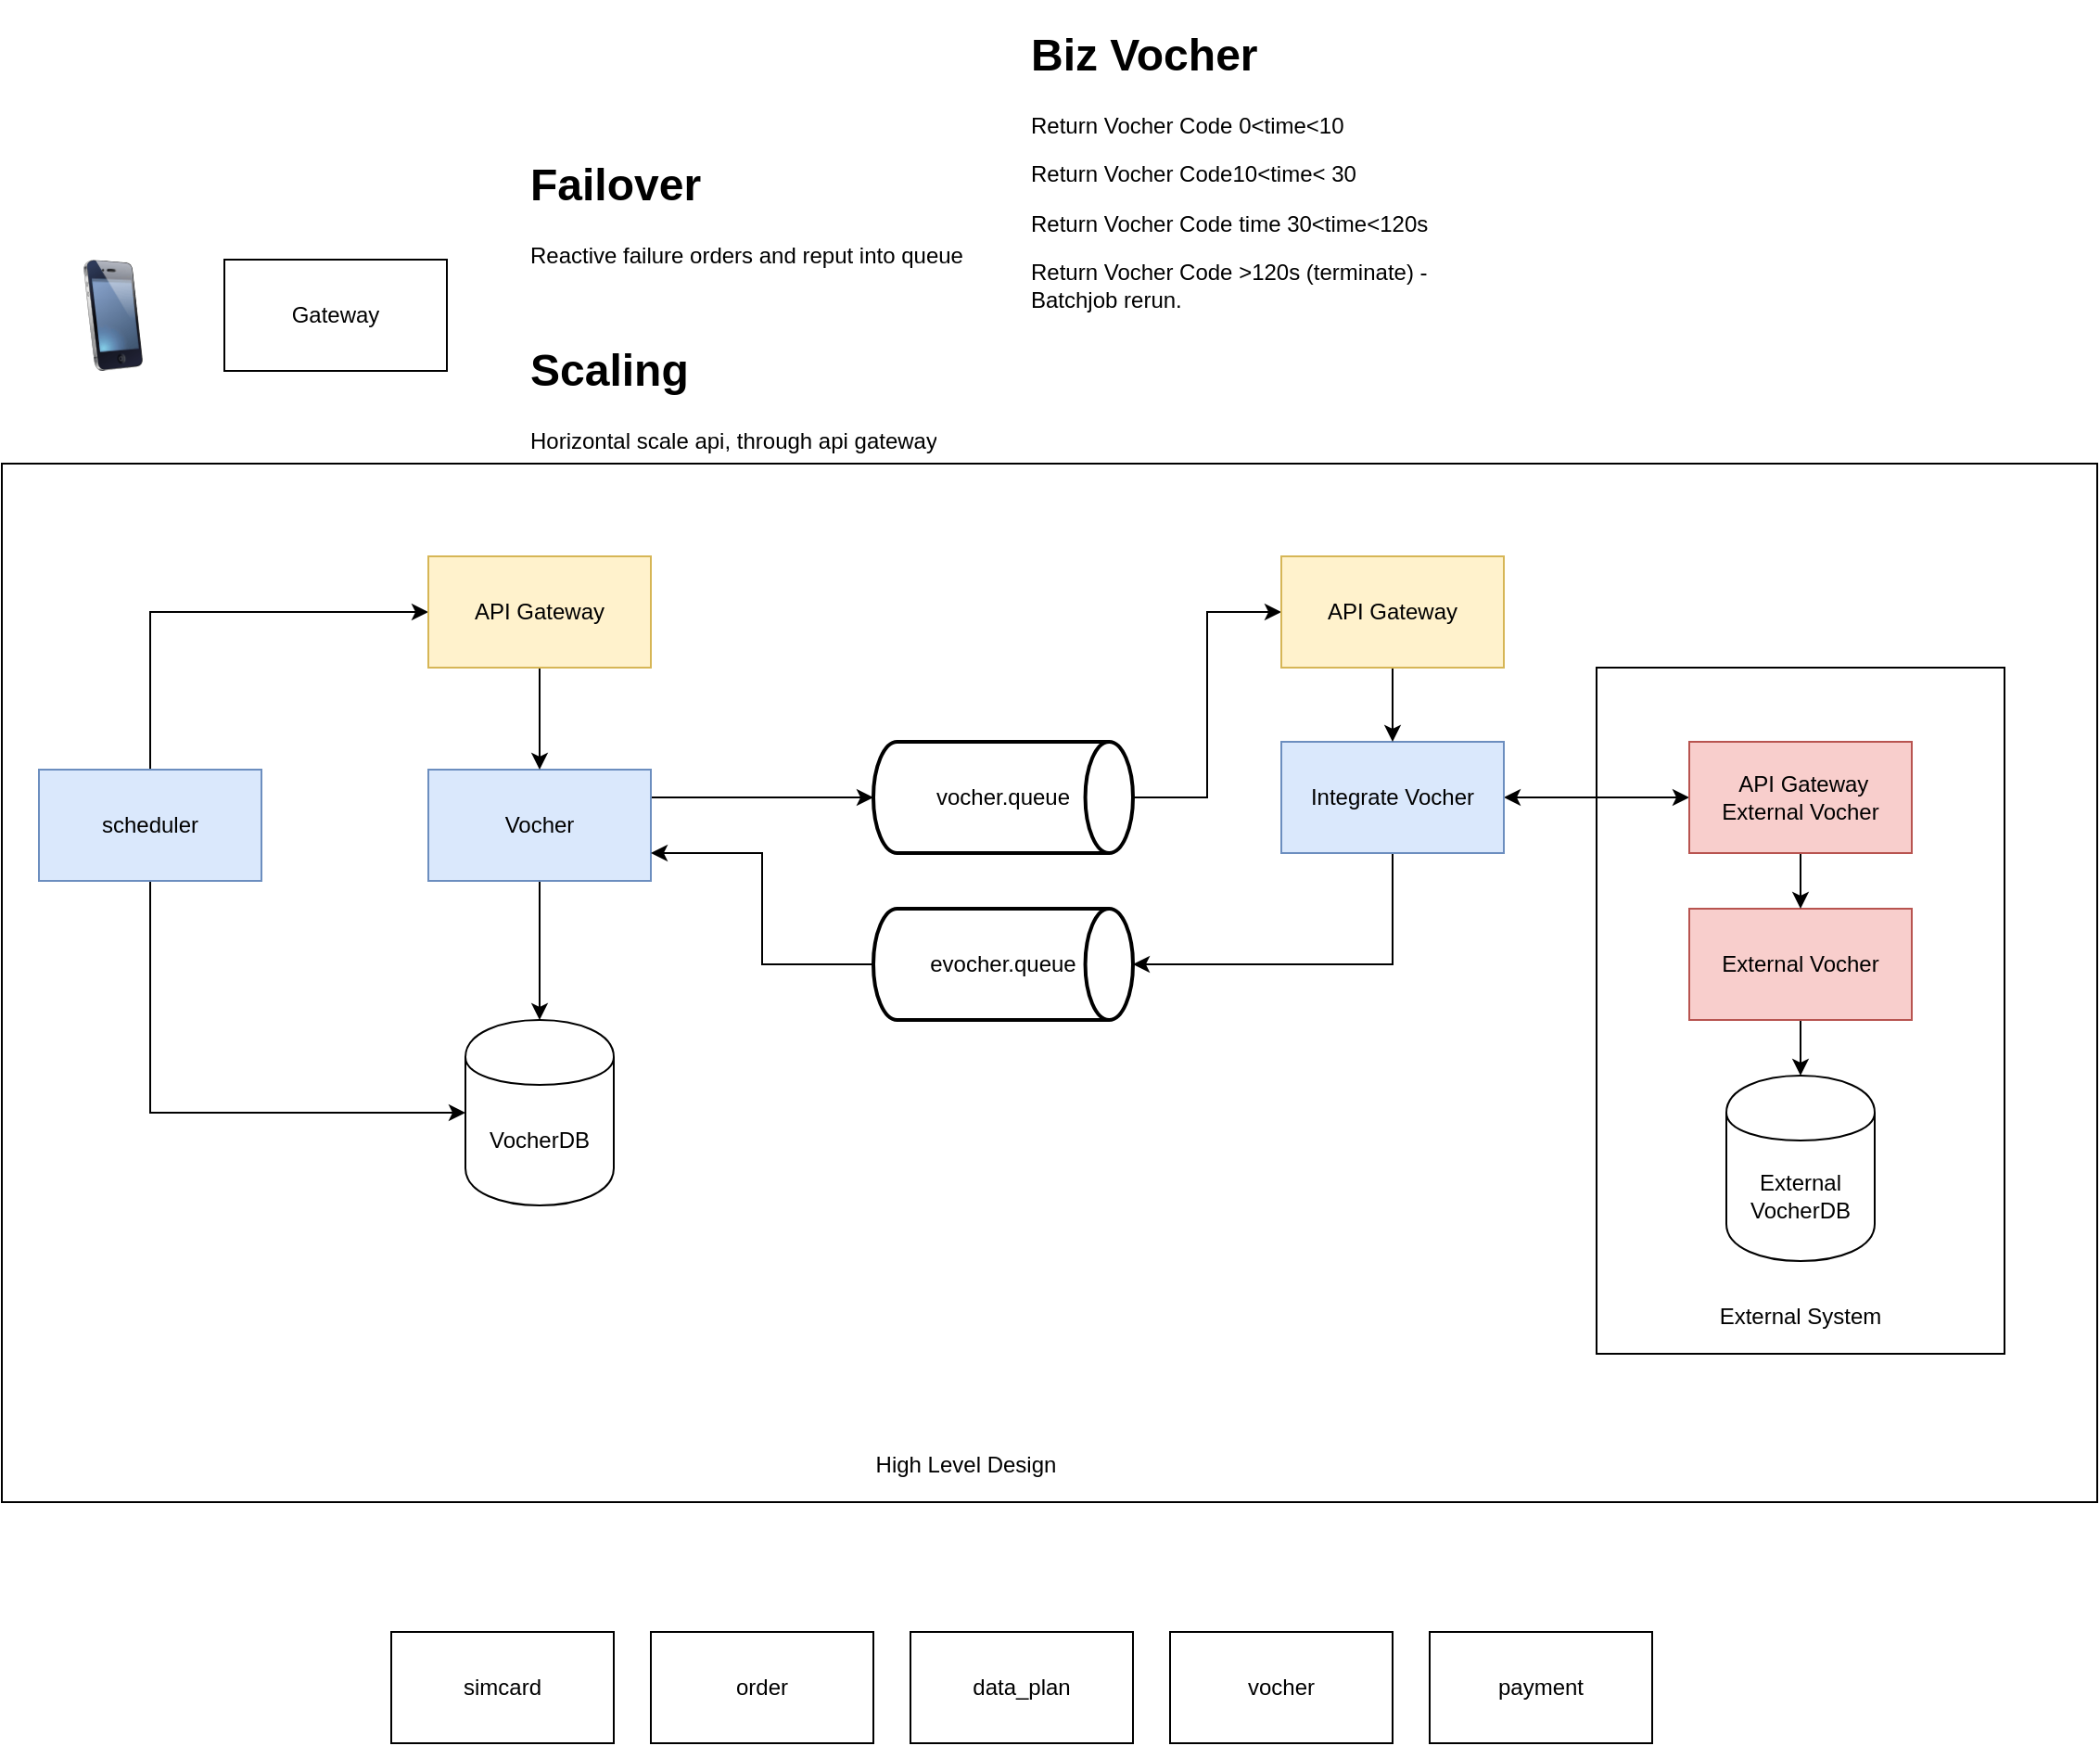 <mxfile version="13.2.4" type="device" pages="4"><diagram id="M8cZRs71KKc0MjFKOG1g" name="HLD"><mxGraphModel dx="1346" dy="1866" grid="1" gridSize="10" guides="1" tooltips="1" connect="1" arrows="1" fold="1" page="1" pageScale="1" pageWidth="850" pageHeight="1100" math="0" shadow="0"><root><mxCell id="0"/><mxCell id="1" parent="0"/><mxCell id="Zt-hS7vZ5P-8rdt2u1rS-21" value="" style="rounded=0;whiteSpace=wrap;html=1;" vertex="1" parent="1"><mxGeometry x="160" y="90" width="1130" height="560" as="geometry"/></mxCell><mxCell id="Zt-hS7vZ5P-8rdt2u1rS-14" value="" style="rounded=0;whiteSpace=wrap;html=1;" vertex="1" parent="1"><mxGeometry x="1020" y="200" width="220" height="370" as="geometry"/></mxCell><mxCell id="Zt-hS7vZ5P-8rdt2u1rS-15" style="edgeStyle=orthogonalEdgeStyle;rounded=0;orthogonalLoop=1;jettySize=auto;html=1;entryX=0.5;entryY=0;entryDx=0;entryDy=0;" edge="1" parent="1" source="yLIGuD3WAcyx2EpCXAs--2" target="Zt-hS7vZ5P-8rdt2u1rS-13"><mxGeometry relative="1" as="geometry"/></mxCell><mxCell id="yLIGuD3WAcyx2EpCXAs--2" value="External Vocher" style="rounded=0;whiteSpace=wrap;html=1;fillColor=#f8cecc;strokeColor=#b85450;" parent="1" vertex="1"><mxGeometry x="1070" y="330" width="120" height="60" as="geometry"/></mxCell><mxCell id="yLIGuD3WAcyx2EpCXAs--59" style="edgeStyle=orthogonalEdgeStyle;rounded=0;orthogonalLoop=1;jettySize=auto;html=1;entryX=0;entryY=0.5;entryDx=0;entryDy=0;exitX=1;exitY=0.25;exitDx=0;exitDy=0;entryPerimeter=0;" parent="1" source="yLIGuD3WAcyx2EpCXAs--5" target="Zt-hS7vZ5P-8rdt2u1rS-3" edge="1"><mxGeometry relative="1" as="geometry"><mxPoint x="600" y="255" as="targetPoint"/></mxGeometry></mxCell><mxCell id="Zt-hS7vZ5P-8rdt2u1rS-16" style="edgeStyle=orthogonalEdgeStyle;rounded=0;orthogonalLoop=1;jettySize=auto;html=1;entryX=0.5;entryY=0;entryDx=0;entryDy=0;startArrow=none;startFill=0;" edge="1" parent="1" source="yLIGuD3WAcyx2EpCXAs--5" target="Zt-hS7vZ5P-8rdt2u1rS-5"><mxGeometry relative="1" as="geometry"/></mxCell><mxCell id="yLIGuD3WAcyx2EpCXAs--5" value="Vocher" style="rounded=0;whiteSpace=wrap;html=1;fillColor=#dae8fc;strokeColor=#6c8ebf;" parent="1" vertex="1"><mxGeometry x="390" y="255" width="120" height="60" as="geometry"/></mxCell><mxCell id="yLIGuD3WAcyx2EpCXAs--8" value="Gateway" style="rounded=0;whiteSpace=wrap;html=1;" parent="1" vertex="1"><mxGeometry x="280" y="-20" width="120" height="60" as="geometry"/></mxCell><mxCell id="yLIGuD3WAcyx2EpCXAs--11" value="" style="image;html=1;labelBackgroundColor=#ffffff;image=img/lib/clip_art/telecommunication/iPhone_128x128.png" parent="1" vertex="1"><mxGeometry x="190" y="-20" width="60" height="60" as="geometry"/></mxCell><mxCell id="yLIGuD3WAcyx2EpCXAs--30" style="edgeStyle=orthogonalEdgeStyle;rounded=0;orthogonalLoop=1;jettySize=auto;html=1;entryX=0;entryY=0.5;entryDx=0;entryDy=0;exitX=1;exitY=0.5;exitDx=0;exitDy=0;exitPerimeter=0;" parent="1" source="Zt-hS7vZ5P-8rdt2u1rS-3" target="Zt-hS7vZ5P-8rdt2u1rS-10" edge="1"><mxGeometry relative="1" as="geometry"><mxPoint x="780" y="270" as="sourcePoint"/></mxGeometry></mxCell><mxCell id="yLIGuD3WAcyx2EpCXAs--29" style="edgeStyle=orthogonalEdgeStyle;rounded=0;orthogonalLoop=1;jettySize=auto;html=1;entryX=0;entryY=0.5;entryDx=0;entryDy=0;startArrow=classic;startFill=1;" parent="1" source="yLIGuD3WAcyx2EpCXAs--28" target="Zt-hS7vZ5P-8rdt2u1rS-17" edge="1"><mxGeometry relative="1" as="geometry"/></mxCell><mxCell id="SP0P98AQC7qhVSKHxn2J-19" style="edgeStyle=orthogonalEdgeStyle;rounded=0;orthogonalLoop=1;jettySize=auto;html=1;entryX=1;entryY=0.5;entryDx=0;entryDy=0;exitX=0.5;exitY=1;exitDx=0;exitDy=0;entryPerimeter=0;" parent="1" source="yLIGuD3WAcyx2EpCXAs--28" target="Zt-hS7vZ5P-8rdt2u1rS-4" edge="1"><mxGeometry relative="1" as="geometry"><Array as="points"><mxPoint x="910" y="360"/></Array><mxPoint x="780" y="360" as="targetPoint"/></mxGeometry></mxCell><mxCell id="yLIGuD3WAcyx2EpCXAs--28" value="Integrate Vocher" style="rounded=0;whiteSpace=wrap;html=1;fillColor=#dae8fc;strokeColor=#6c8ebf;" parent="1" vertex="1"><mxGeometry x="850" y="240" width="120" height="60" as="geometry"/></mxCell><mxCell id="SP0P98AQC7qhVSKHxn2J-18" style="edgeStyle=orthogonalEdgeStyle;rounded=0;orthogonalLoop=1;jettySize=auto;html=1;entryX=1;entryY=0.75;entryDx=0;entryDy=0;exitX=0;exitY=0.5;exitDx=0;exitDy=0;exitPerimeter=0;" parent="1" source="Zt-hS7vZ5P-8rdt2u1rS-4" target="yLIGuD3WAcyx2EpCXAs--5" edge="1"><mxGeometry relative="1" as="geometry"><mxPoint x="600" y="360" as="sourcePoint"/></mxGeometry></mxCell><mxCell id="yLIGuD3WAcyx2EpCXAs--53" value="&lt;h1&gt;Biz Vocher&lt;/h1&gt;&lt;p&gt;Return Vocher Code 0&amp;lt;time&amp;lt;10&lt;/p&gt;&lt;p&gt;Return Vocher Code10&amp;lt;time&amp;lt; 30&lt;/p&gt;&lt;p&gt;Return Vocher Code time 30&amp;lt;time&amp;lt;120s&lt;/p&gt;&lt;p&gt;Return Vocher Code &amp;gt;120s (terminate) - Batchjob rerun.&lt;/p&gt;" style="text;html=1;strokeColor=none;fillColor=none;spacing=5;spacingTop=-20;whiteSpace=wrap;overflow=hidden;rounded=0;" parent="1" vertex="1"><mxGeometry x="710" y="-150" width="260" height="180" as="geometry"/></mxCell><mxCell id="SP0P98AQC7qhVSKHxn2J-20" value="&lt;h1&gt;Failover&lt;/h1&gt;&lt;div&gt;Reactive failure orders and reput into queue&lt;/div&gt;" style="text;html=1;strokeColor=none;fillColor=none;spacing=5;spacingTop=-20;whiteSpace=wrap;overflow=hidden;rounded=0;" parent="1" vertex="1"><mxGeometry x="440" y="-80" width="260" height="80" as="geometry"/></mxCell><mxCell id="SP0P98AQC7qhVSKHxn2J-29" value="&lt;h1&gt;Scaling&lt;/h1&gt;&lt;div&gt;Horizontal scale api, through api gateway&lt;/div&gt;" style="text;html=1;strokeColor=none;fillColor=none;spacing=5;spacingTop=-20;whiteSpace=wrap;overflow=hidden;rounded=0;" parent="1" vertex="1"><mxGeometry x="440" y="20" width="260" height="80" as="geometry"/></mxCell><mxCell id="SP0P98AQC7qhVSKHxn2J-22" value="simcard" style="rounded=0;whiteSpace=wrap;html=1;" parent="1" vertex="1"><mxGeometry x="370" y="720" width="120" height="60" as="geometry"/></mxCell><mxCell id="SP0P98AQC7qhVSKHxn2J-23" value="vocher" style="rounded=0;whiteSpace=wrap;html=1;" parent="1" vertex="1"><mxGeometry x="790" y="720" width="120" height="60" as="geometry"/></mxCell><mxCell id="SP0P98AQC7qhVSKHxn2J-24" value="order" style="rounded=0;whiteSpace=wrap;html=1;" parent="1" vertex="1"><mxGeometry x="510" y="720" width="120" height="60" as="geometry"/></mxCell><mxCell id="SP0P98AQC7qhVSKHxn2J-27" value="data_plan" style="rounded=0;whiteSpace=wrap;html=1;" parent="1" vertex="1"><mxGeometry x="650" y="720" width="120" height="60" as="geometry"/></mxCell><mxCell id="SP0P98AQC7qhVSKHxn2J-28" value="payment" style="rounded=0;whiteSpace=wrap;html=1;" parent="1" vertex="1"><mxGeometry x="930" y="720" width="120" height="60" as="geometry"/></mxCell><mxCell id="Zt-hS7vZ5P-8rdt2u1rS-6" style="edgeStyle=orthogonalEdgeStyle;rounded=0;orthogonalLoop=1;jettySize=auto;html=1;entryX=0;entryY=0.5;entryDx=0;entryDy=0;" edge="1" parent="1" source="Zt-hS7vZ5P-8rdt2u1rS-1" target="Zt-hS7vZ5P-8rdt2u1rS-5"><mxGeometry relative="1" as="geometry"><Array as="points"><mxPoint x="240" y="440"/></Array></mxGeometry></mxCell><mxCell id="Zt-hS7vZ5P-8rdt2u1rS-8" style="edgeStyle=orthogonalEdgeStyle;rounded=0;orthogonalLoop=1;jettySize=auto;html=1;entryX=0;entryY=0.5;entryDx=0;entryDy=0;" edge="1" parent="1" source="Zt-hS7vZ5P-8rdt2u1rS-1" target="Zt-hS7vZ5P-8rdt2u1rS-9"><mxGeometry relative="1" as="geometry"><mxPoint x="390" y="270" as="targetPoint"/><Array as="points"><mxPoint x="240" y="170"/></Array></mxGeometry></mxCell><mxCell id="Zt-hS7vZ5P-8rdt2u1rS-1" value="scheduler" style="rounded=0;whiteSpace=wrap;html=1;fillColor=#dae8fc;strokeColor=#6c8ebf;" vertex="1" parent="1"><mxGeometry x="180" y="255" width="120" height="60" as="geometry"/></mxCell><mxCell id="Zt-hS7vZ5P-8rdt2u1rS-3" value="vocher.queue" style="strokeWidth=2;html=1;shape=mxgraph.flowchart.direct_data;whiteSpace=wrap;" vertex="1" parent="1"><mxGeometry x="630" y="240" width="140" height="60" as="geometry"/></mxCell><mxCell id="Zt-hS7vZ5P-8rdt2u1rS-4" value="evocher.queue" style="strokeWidth=2;html=1;shape=mxgraph.flowchart.direct_data;whiteSpace=wrap;rotation=0;" vertex="1" parent="1"><mxGeometry x="630" y="330" width="140" height="60" as="geometry"/></mxCell><mxCell id="Zt-hS7vZ5P-8rdt2u1rS-5" value="VocherDB" style="shape=cylinder;whiteSpace=wrap;html=1;boundedLbl=1;backgroundOutline=1;" vertex="1" parent="1"><mxGeometry x="410" y="390" width="80" height="100" as="geometry"/></mxCell><mxCell id="Zt-hS7vZ5P-8rdt2u1rS-11" style="edgeStyle=orthogonalEdgeStyle;rounded=0;orthogonalLoop=1;jettySize=auto;html=1;entryX=0.5;entryY=0;entryDx=0;entryDy=0;" edge="1" parent="1" source="Zt-hS7vZ5P-8rdt2u1rS-9" target="yLIGuD3WAcyx2EpCXAs--5"><mxGeometry relative="1" as="geometry"/></mxCell><mxCell id="Zt-hS7vZ5P-8rdt2u1rS-9" value="API Gateway" style="rounded=0;whiteSpace=wrap;html=1;fillColor=#fff2cc;strokeColor=#d6b656;" vertex="1" parent="1"><mxGeometry x="390" y="140" width="120" height="60" as="geometry"/></mxCell><mxCell id="Zt-hS7vZ5P-8rdt2u1rS-12" style="edgeStyle=orthogonalEdgeStyle;rounded=0;orthogonalLoop=1;jettySize=auto;html=1;entryX=0.5;entryY=0;entryDx=0;entryDy=0;" edge="1" parent="1" source="Zt-hS7vZ5P-8rdt2u1rS-10" target="yLIGuD3WAcyx2EpCXAs--28"><mxGeometry relative="1" as="geometry"/></mxCell><mxCell id="Zt-hS7vZ5P-8rdt2u1rS-10" value="API Gateway" style="rounded=0;whiteSpace=wrap;html=1;fillColor=#fff2cc;strokeColor=#d6b656;" vertex="1" parent="1"><mxGeometry x="850" y="140" width="120" height="60" as="geometry"/></mxCell><mxCell id="Zt-hS7vZ5P-8rdt2u1rS-13" value="External VocherDB" style="shape=cylinder;whiteSpace=wrap;html=1;boundedLbl=1;backgroundOutline=1;" vertex="1" parent="1"><mxGeometry x="1090" y="420" width="80" height="100" as="geometry"/></mxCell><mxCell id="Zt-hS7vZ5P-8rdt2u1rS-18" style="edgeStyle=orthogonalEdgeStyle;rounded=0;orthogonalLoop=1;jettySize=auto;html=1;entryX=0.5;entryY=0;entryDx=0;entryDy=0;startArrow=none;startFill=0;" edge="1" parent="1" source="Zt-hS7vZ5P-8rdt2u1rS-17" target="yLIGuD3WAcyx2EpCXAs--2"><mxGeometry relative="1" as="geometry"/></mxCell><mxCell id="Zt-hS7vZ5P-8rdt2u1rS-17" value="&amp;nbsp;API Gateway &lt;br&gt;External Vocher" style="rounded=0;whiteSpace=wrap;html=1;fillColor=#f8cecc;strokeColor=#b85450;" vertex="1" parent="1"><mxGeometry x="1070" y="240" width="120" height="60" as="geometry"/></mxCell><mxCell id="Zt-hS7vZ5P-8rdt2u1rS-20" value="External System" style="text;html=1;strokeColor=none;fillColor=none;align=center;verticalAlign=middle;whiteSpace=wrap;rounded=0;" vertex="1" parent="1"><mxGeometry x="1060" y="540" width="140" height="20" as="geometry"/></mxCell><mxCell id="Zt-hS7vZ5P-8rdt2u1rS-22" value="High Level Design" style="text;html=1;strokeColor=none;fillColor=none;align=center;verticalAlign=middle;whiteSpace=wrap;rounded=0;" vertex="1" parent="1"><mxGeometry x="620" y="620" width="120" height="20" as="geometry"/></mxCell></root></mxGraphModel></diagram><diagram id="ZZDmtYdxpPn9UzOX9fge" name="AD"><mxGraphModel dx="822" dy="557" grid="1" gridSize="10" guides="1" tooltips="1" connect="1" arrows="1" fold="1" page="1" pageScale="1" pageWidth="850" pageHeight="1100" math="0" shadow="0"><root><mxCell id="ttcRYQ20AYEpB_Qxc7sb-0"/><mxCell id="ttcRYQ20AYEpB_Qxc7sb-1" parent="ttcRYQ20AYEpB_Qxc7sb-0"/><mxCell id="ttcRYQ20AYEpB_Qxc7sb-2" value="" style="ellipse;html=1;shape=startState;fillColor=#000000;strokeColor=#ff0000;" vertex="1" parent="ttcRYQ20AYEpB_Qxc7sb-1"><mxGeometry x="80" y="320" width="30" height="30" as="geometry"/></mxCell><mxCell id="ttcRYQ20AYEpB_Qxc7sb-3" value="" style="edgeStyle=orthogonalEdgeStyle;html=1;verticalAlign=bottom;endArrow=open;endSize=8;strokeColor=#000000;entryX=0.5;entryY=0;entryDx=0;entryDy=0;" edge="1" source="ttcRYQ20AYEpB_Qxc7sb-2" parent="ttcRYQ20AYEpB_Qxc7sb-1" target="ttcRYQ20AYEpB_Qxc7sb-4"><mxGeometry relative="1" as="geometry"><mxPoint x="240" y="380" as="targetPoint"/></mxGeometry></mxCell><mxCell id="SbrRHTMgnmyVPmTm6hp6-0" style="edgeStyle=orthogonalEdgeStyle;rounded=0;orthogonalLoop=1;jettySize=auto;html=1;entryX=0.5;entryY=0;entryDx=0;entryDy=0;" edge="1" parent="ttcRYQ20AYEpB_Qxc7sb-1" source="ttcRYQ20AYEpB_Qxc7sb-4" target="ttcRYQ20AYEpB_Qxc7sb-5"><mxGeometry relative="1" as="geometry"/></mxCell><mxCell id="9kQlbiyJZQM7aqngoSZT-27" value="Publish SimID" style="edgeLabel;html=1;align=center;verticalAlign=middle;resizable=0;points=[];" vertex="1" connectable="0" parent="SbrRHTMgnmyVPmTm6hp6-0"><mxGeometry x="0.253" relative="1" as="geometry"><mxPoint x="-31" y="-15" as="offset"/></mxGeometry></mxCell><mxCell id="ttcRYQ20AYEpB_Qxc7sb-4" value="Vocher Component" style="shape=rect;html=1;rounded=1;whiteSpace=wrap;align=center;fillColor=#d5e8d4;strokeColor=#82b366;" vertex="1" parent="ttcRYQ20AYEpB_Qxc7sb-1"><mxGeometry x="190" y="390" width="100" height="50" as="geometry"/></mxCell><mxCell id="SbrRHTMgnmyVPmTm6hp6-2" style="edgeStyle=orthogonalEdgeStyle;rounded=0;orthogonalLoop=1;jettySize=auto;html=1;entryX=0.5;entryY=0;entryDx=0;entryDy=0;" edge="1" parent="ttcRYQ20AYEpB_Qxc7sb-1" source="ttcRYQ20AYEpB_Qxc7sb-5" target="SbrRHTMgnmyVPmTm6hp6-1"><mxGeometry relative="1" as="geometry"><Array as="points"><mxPoint x="240" y="500"/></Array></mxGeometry></mxCell><mxCell id="ttcRYQ20AYEpB_Qxc7sb-5" value="vocher_queue" style="shape=rect;html=1;rounded=1;whiteSpace=wrap;align=center;fillColor=#fff2cc;strokeColor=#d6b656;" vertex="1" parent="ttcRYQ20AYEpB_Qxc7sb-1"><mxGeometry x="440" y="480" width="100" height="50" as="geometry"/></mxCell><mxCell id="9kQlbiyJZQM7aqngoSZT-6" style="edgeStyle=orthogonalEdgeStyle;rounded=0;orthogonalLoop=1;jettySize=auto;html=1;startArrow=classic;startFill=1;" edge="1" parent="ttcRYQ20AYEpB_Qxc7sb-1" source="SbrRHTMgnmyVPmTm6hp6-1" target="SbrRHTMgnmyVPmTm6hp6-4"><mxGeometry relative="1" as="geometry"/></mxCell><mxCell id="9kQlbiyJZQM7aqngoSZT-15" value="Call external 3rd party Vocher API System" style="edgeLabel;html=1;align=center;verticalAlign=middle;resizable=0;points=[];" vertex="1" connectable="0" parent="9kQlbiyJZQM7aqngoSZT-6"><mxGeometry x="0.076" y="2" relative="1" as="geometry"><mxPoint x="-21" y="-13" as="offset"/></mxGeometry></mxCell><mxCell id="9kQlbiyJZQM7aqngoSZT-7" style="edgeStyle=orthogonalEdgeStyle;rounded=0;orthogonalLoop=1;jettySize=auto;html=1;startArrow=none;startFill=0;" edge="1" parent="ttcRYQ20AYEpB_Qxc7sb-1" source="SbrRHTMgnmyVPmTm6hp6-1" target="9kQlbiyJZQM7aqngoSZT-1"><mxGeometry relative="1" as="geometry"/></mxCell><mxCell id="SbrRHTMgnmyVPmTm6hp6-1" value="Integration Component" style="shape=rect;html=1;rounded=1;whiteSpace=wrap;align=center;fillColor=#d5e8d4;strokeColor=#82b366;" vertex="1" parent="ttcRYQ20AYEpB_Qxc7sb-1"><mxGeometry x="190" y="570" width="100" height="50" as="geometry"/></mxCell><mxCell id="SbrRHTMgnmyVPmTm6hp6-4" value="Vocher API" style="shape=rect;html=1;rounded=1;whiteSpace=wrap;align=center;fillColor=#e1d5e7;strokeColor=#9673a6;" vertex="1" parent="ttcRYQ20AYEpB_Qxc7sb-1"><mxGeometry x="690" y="630" width="100" height="50" as="geometry"/></mxCell><mxCell id="9kQlbiyJZQM7aqngoSZT-9" style="edgeStyle=orthogonalEdgeStyle;rounded=0;orthogonalLoop=1;jettySize=auto;html=1;entryX=0.5;entryY=0;entryDx=0;entryDy=0;startArrow=none;startFill=0;" edge="1" parent="ttcRYQ20AYEpB_Qxc7sb-1" source="9kQlbiyJZQM7aqngoSZT-1" target="9kQlbiyJZQM7aqngoSZT-8"><mxGeometry relative="1" as="geometry"/></mxCell><mxCell id="9kQlbiyJZQM7aqngoSZT-10" value="Send Vocher Code &amp;amp; &lt;br&gt;success status message" style="edgeLabel;html=1;align=center;verticalAlign=middle;resizable=0;points=[];" vertex="1" connectable="0" parent="9kQlbiyJZQM7aqngoSZT-9"><mxGeometry x="0.067" y="1" relative="1" as="geometry"><mxPoint x="-42" y="-19" as="offset"/></mxGeometry></mxCell><mxCell id="9kQlbiyJZQM7aqngoSZT-11" style="edgeStyle=orthogonalEdgeStyle;rounded=0;orthogonalLoop=1;jettySize=auto;html=1;entryX=0;entryY=0.5;entryDx=0;entryDy=0;startArrow=none;startFill=0;" edge="1" parent="ttcRYQ20AYEpB_Qxc7sb-1" source="9kQlbiyJZQM7aqngoSZT-1" target="9kQlbiyJZQM7aqngoSZT-8"><mxGeometry relative="1" as="geometry"><Array as="points"><mxPoint x="240" y="785"/></Array></mxGeometry></mxCell><mxCell id="9kQlbiyJZQM7aqngoSZT-12" value="Send fail status&lt;br&gt;&amp;nbsp;message" style="edgeLabel;html=1;align=center;verticalAlign=middle;resizable=0;points=[];" vertex="1" connectable="0" parent="9kQlbiyJZQM7aqngoSZT-11"><mxGeometry x="0.222" y="4" relative="1" as="geometry"><mxPoint x="2" y="-21" as="offset"/></mxGeometry></mxCell><mxCell id="9kQlbiyJZQM7aqngoSZT-1" value="" style="shape=rhombus;html=1;verticalLabelPosition=bottom;verticalAlignment=top;" vertex="1" parent="ttcRYQ20AYEpB_Qxc7sb-1"><mxGeometry x="220" y="680" width="40" height="40" as="geometry"/></mxCell><mxCell id="9kQlbiyJZQM7aqngoSZT-14" style="edgeStyle=orthogonalEdgeStyle;rounded=0;orthogonalLoop=1;jettySize=auto;html=1;startArrow=none;startFill=0;" edge="1" parent="ttcRYQ20AYEpB_Qxc7sb-1" source="9kQlbiyJZQM7aqngoSZT-8" target="9kQlbiyJZQM7aqngoSZT-13"><mxGeometry relative="1" as="geometry"><Array as="points"><mxPoint x="490" y="895"/></Array></mxGeometry></mxCell><mxCell id="9kQlbiyJZQM7aqngoSZT-8" value="status_queue" style="shape=rect;html=1;rounded=1;whiteSpace=wrap;align=center;fillColor=#fff2cc;strokeColor=#d6b656;" vertex="1" parent="ttcRYQ20AYEpB_Qxc7sb-1"><mxGeometry x="440" y="760" width="100" height="50" as="geometry"/></mxCell><mxCell id="9kQlbiyJZQM7aqngoSZT-18" style="edgeStyle=orthogonalEdgeStyle;rounded=0;orthogonalLoop=1;jettySize=auto;html=1;entryX=0.5;entryY=0;entryDx=0;entryDy=0;startArrow=none;startFill=0;" edge="1" parent="ttcRYQ20AYEpB_Qxc7sb-1" source="9kQlbiyJZQM7aqngoSZT-13" target="9kQlbiyJZQM7aqngoSZT-16"><mxGeometry relative="1" as="geometry"><Array as="points"><mxPoint x="240" y="940"/><mxPoint x="95" y="940"/></Array></mxGeometry></mxCell><mxCell id="9kQlbiyJZQM7aqngoSZT-13" value="Vocher Component" style="shape=rect;html=1;rounded=1;whiteSpace=wrap;align=center;fillColor=#d5e8d4;strokeColor=#82b366;" vertex="1" parent="ttcRYQ20AYEpB_Qxc7sb-1"><mxGeometry x="190" y="870" width="100" height="50" as="geometry"/></mxCell><mxCell id="9kQlbiyJZQM7aqngoSZT-16" value="" style="ellipse;html=1;shape=endState;fillColor=#000000;strokeColor=#ff0000;" vertex="1" parent="ttcRYQ20AYEpB_Qxc7sb-1"><mxGeometry x="80" y="970" width="30" height="30" as="geometry"/></mxCell><mxCell id="9kQlbiyJZQM7aqngoSZT-19" value="" style="endArrow=none;dashed=1;html=1;strokeColor=#000000;" edge="1" parent="ttcRYQ20AYEpB_Qxc7sb-1"><mxGeometry width="50" height="50" relative="1" as="geometry"><mxPoint x="160" y="980" as="sourcePoint"/><mxPoint x="160" y="280" as="targetPoint"/></mxGeometry></mxCell><mxCell id="9kQlbiyJZQM7aqngoSZT-20" value="" style="endArrow=none;dashed=1;html=1;strokeColor=#000000;" edge="1" parent="ttcRYQ20AYEpB_Qxc7sb-1"><mxGeometry width="50" height="50" relative="1" as="geometry"><mxPoint x="380" y="980" as="sourcePoint"/><mxPoint x="380" y="280" as="targetPoint"/></mxGeometry></mxCell><mxCell id="9kQlbiyJZQM7aqngoSZT-21" value="" style="endArrow=none;dashed=1;html=1;strokeColor=#000000;" edge="1" parent="ttcRYQ20AYEpB_Qxc7sb-1"><mxGeometry width="50" height="50" relative="1" as="geometry"><mxPoint x="640" y="980" as="sourcePoint"/><mxPoint x="640" y="280" as="targetPoint"/></mxGeometry></mxCell><mxCell id="9kQlbiyJZQM7aqngoSZT-22" value="Begin" style="text;html=1;strokeColor=none;fillColor=none;align=center;verticalAlign=middle;whiteSpace=wrap;rounded=0;" vertex="1" parent="ttcRYQ20AYEpB_Qxc7sb-1"><mxGeometry x="75" y="360" width="40" height="20" as="geometry"/></mxCell><mxCell id="9kQlbiyJZQM7aqngoSZT-23" value="End" style="text;html=1;strokeColor=none;fillColor=none;align=center;verticalAlign=middle;whiteSpace=wrap;rounded=0;" vertex="1" parent="ttcRYQ20AYEpB_Qxc7sb-1"><mxGeometry x="75" y="1010" width="40" height="20" as="geometry"/></mxCell><mxCell id="9kQlbiyJZQM7aqngoSZT-24" value="Queue System" style="text;html=1;strokeColor=none;fillColor=none;align=center;verticalAlign=middle;whiteSpace=wrap;rounded=0;" vertex="1" parent="ttcRYQ20AYEpB_Qxc7sb-1"><mxGeometry x="450" y="260" width="110" height="20" as="geometry"/></mxCell><mxCell id="9kQlbiyJZQM7aqngoSZT-25" value="External System" style="text;html=1;strokeColor=none;fillColor=none;align=center;verticalAlign=middle;whiteSpace=wrap;rounded=0;" vertex="1" parent="ttcRYQ20AYEpB_Qxc7sb-1"><mxGeometry x="700" y="260" width="110" height="20" as="geometry"/></mxCell><mxCell id="9kQlbiyJZQM7aqngoSZT-26" value="Application System" style="text;html=1;strokeColor=none;fillColor=none;align=center;verticalAlign=middle;whiteSpace=wrap;rounded=0;" vertex="1" parent="ttcRYQ20AYEpB_Qxc7sb-1"><mxGeometry x="200" y="260" width="110" height="20" as="geometry"/></mxCell><mxCell id="9kQlbiyJZQM7aqngoSZT-28" value="Sub SimID" style="edgeLabel;html=1;align=center;verticalAlign=middle;resizable=0;points=[];" vertex="1" connectable="0" parent="ttcRYQ20AYEpB_Qxc7sb-1"><mxGeometry x="340" y="490" as="geometry"/></mxCell></root></mxGraphModel></diagram><diagram id="qGRqTDF42njBb438hCyQ" name="seq"><mxGraphModel dx="822" dy="557" grid="1" gridSize="10" guides="1" tooltips="1" connect="1" arrows="1" fold="1" page="1" pageScale="1" pageWidth="850" pageHeight="1100" math="0" shadow="0"><root><mxCell id="7lW4R_TVJoyrTfKegEUZ-0"/><mxCell id="7lW4R_TVJoyrTfKegEUZ-1" parent="7lW4R_TVJoyrTfKegEUZ-0"/><mxCell id="HkgjQLca0Ze9GB5TjCbC-0" value="alt" style="shape=umlFrame;whiteSpace=wrap;html=1;" vertex="1" parent="7lW4R_TVJoyrTfKegEUZ-1"><mxGeometry x="50" y="350" width="700" height="840" as="geometry"/></mxCell><mxCell id="7lW4R_TVJoyrTfKegEUZ-4" value="vocher api" style="shape=umlLifeline;participant=umlEntity;perimeter=lifelinePerimeter;whiteSpace=wrap;html=1;container=1;collapsible=0;recursiveResize=0;verticalAlign=top;spacingTop=36;labelBackgroundColor=#ffffff;outlineConnect=0;fillColor=#dae8fc;strokeColor=#6c8ebf;" vertex="1" parent="7lW4R_TVJoyrTfKegEUZ-1"><mxGeometry x="280" y="40" width="40" height="1120" as="geometry"/></mxCell><mxCell id="phccXsV8RrFwOppqD02p-3" value="" style="html=1;points=[];perimeter=orthogonalPerimeter;" vertex="1" parent="7lW4R_TVJoyrTfKegEUZ-4"><mxGeometry x="15" y="120" width="10" height="80" as="geometry"/></mxCell><mxCell id="WG9jU-bm1AfQNoODhEg1-6" value="" style="html=1;points=[];perimeter=orthogonalPerimeter;" vertex="1" parent="7lW4R_TVJoyrTfKegEUZ-4"><mxGeometry x="15" y="580" width="10" height="70" as="geometry"/></mxCell><mxCell id="WG9jU-bm1AfQNoODhEg1-9" value="" style="html=1;points=[];perimeter=orthogonalPerimeter;" vertex="1" parent="7lW4R_TVJoyrTfKegEUZ-4"><mxGeometry x="15" y="650" width="10" height="40" as="geometry"/></mxCell><mxCell id="WG9jU-bm1AfQNoODhEg1-10" value="save vocher_code&lt;br&gt;&amp;amp; status" style="edgeStyle=orthogonalEdgeStyle;html=1;align=left;spacingLeft=2;endArrow=block;rounded=0;entryX=1;entryY=0.525;entryDx=0;entryDy=0;entryPerimeter=0;" edge="1" target="WG9jU-bm1AfQNoODhEg1-9" parent="7lW4R_TVJoyrTfKegEUZ-4"><mxGeometry relative="1" as="geometry"><mxPoint x="25" y="630" as="sourcePoint"/><Array as="points"><mxPoint x="45" y="630"/><mxPoint x="45" y="671"/></Array></mxGeometry></mxCell><mxCell id="HkgjQLca0Ze9GB5TjCbC-14" value="" style="html=1;points=[];perimeter=orthogonalPerimeter;" vertex="1" parent="7lW4R_TVJoyrTfKegEUZ-4"><mxGeometry x="15" y="950" width="10" height="110" as="geometry"/></mxCell><mxCell id="phccXsV8RrFwOppqD02p-0" value="integration api" style="shape=umlLifeline;participant=umlEntity;perimeter=lifelinePerimeter;whiteSpace=wrap;html=1;container=1;collapsible=0;recursiveResize=0;verticalAlign=top;spacingTop=36;labelBackgroundColor=#ffffff;outlineConnect=0;fillColor=#dae8fc;strokeColor=#6c8ebf;" vertex="1" parent="7lW4R_TVJoyrTfKegEUZ-1"><mxGeometry x="470" y="40" width="40" height="1120" as="geometry"/></mxCell><mxCell id="vDOPvL2wN2x_dTmrHLKO-3" value="" style="html=1;points=[];perimeter=orthogonalPerimeter;" vertex="1" parent="phccXsV8RrFwOppqD02p-0"><mxGeometry x="15" y="280" width="10" height="230" as="geometry"/></mxCell><mxCell id="HkgjQLca0Ze9GB5TjCbC-6" value="" style="html=1;points=[];perimeter=orthogonalPerimeter;" vertex="1" parent="phccXsV8RrFwOppqD02p-0"><mxGeometry x="15" y="780" width="10" height="100" as="geometry"/></mxCell><mxCell id="HkgjQLca0Ze9GB5TjCbC-7" value="vocher API" style="html=1;verticalAlign=bottom;startArrow=oval;startFill=1;endArrow=block;startSize=8;" edge="1" parent="phccXsV8RrFwOppqD02p-0" target="vDOPvL2wN2x_dTmrHLKO-5"><mxGeometry width="60" relative="1" as="geometry"><mxPoint x="20" y="360" as="sourcePoint"/><mxPoint x="80" y="360" as="targetPoint"/></mxGeometry></mxCell><mxCell id="phccXsV8RrFwOppqD02p-1" value="external vocher system" style="shape=umlLifeline;participant=umlEntity;perimeter=lifelinePerimeter;whiteSpace=wrap;html=1;container=1;collapsible=0;recursiveResize=0;verticalAlign=top;spacingTop=36;labelBackgroundColor=#ffffff;outlineConnect=0;fillColor=#d5e8d4;strokeColor=#82b366;" vertex="1" parent="7lW4R_TVJoyrTfKegEUZ-1"><mxGeometry x="560" y="40" width="40" height="1120" as="geometry"/></mxCell><mxCell id="vDOPvL2wN2x_dTmrHLKO-5" value="" style="html=1;points=[];perimeter=orthogonalPerimeter;" vertex="1" parent="phccXsV8RrFwOppqD02p-1"><mxGeometry x="15" y="360" width="10" height="80" as="geometry"/></mxCell><mxCell id="HkgjQLca0Ze9GB5TjCbC-17" value="" style="html=1;points=[];perimeter=orthogonalPerimeter;" vertex="1" parent="phccXsV8RrFwOppqD02p-1"><mxGeometry x="15" y="790" width="10" height="50" as="geometry"/></mxCell><mxCell id="phccXsV8RrFwOppqD02p-2" value="web client" style="shape=umlLifeline;participant=umlBoundary;perimeter=lifelinePerimeter;whiteSpace=wrap;html=1;container=1;collapsible=0;recursiveResize=0;verticalAlign=top;spacingTop=36;labelBackgroundColor=#ffffff;outlineConnect=0;" vertex="1" parent="7lW4R_TVJoyrTfKegEUZ-1"><mxGeometry x="190" y="40" width="50" height="1120" as="geometry"/></mxCell><mxCell id="WG9jU-bm1AfQNoODhEg1-13" value="" style="html=1;points=[];perimeter=orthogonalPerimeter;" vertex="1" parent="phccXsV8RrFwOppqD02p-2"><mxGeometry x="20" y="100" width="10" height="960" as="geometry"/></mxCell><mxCell id="HkgjQLca0Ze9GB5TjCbC-15" value="" style="html=1;points=[];perimeter=orthogonalPerimeter;" vertex="1" parent="phccXsV8RrFwOppqD02p-2"><mxGeometry x="20" y="1060" width="10" height="40" as="geometry"/></mxCell><mxCell id="HkgjQLca0Ze9GB5TjCbC-16" value="display &lt;br&gt;error mesage" style="edgeStyle=orthogonalEdgeStyle;html=1;align=left;spacingLeft=2;endArrow=block;rounded=0;entryX=0.4;entryY=1.075;entryDx=0;entryDy=0;entryPerimeter=0;" edge="1" target="HkgjQLca0Ze9GB5TjCbC-15" parent="phccXsV8RrFwOppqD02p-2"><mxGeometry x="0.316" relative="1" as="geometry"><mxPoint x="25" y="1040" as="sourcePoint"/><Array as="points"><mxPoint x="50" y="1040"/><mxPoint x="50" y="1103"/></Array><mxPoint as="offset"/></mxGeometry></mxCell><mxCell id="phccXsV8RrFwOppqD02p-4" value="POST: getVocher" style="html=1;verticalAlign=bottom;startArrow=oval;endArrow=block;startSize=8;entryX=0.5;entryY=0;entryDx=0;entryDy=0;entryPerimeter=0;" edge="1" target="phccXsV8RrFwOppqD02p-3" parent="7lW4R_TVJoyrTfKegEUZ-1" source="phccXsV8RrFwOppqD02p-2"><mxGeometry relative="1" as="geometry"><mxPoint x="275" y="210" as="sourcePoint"/></mxGeometry></mxCell><mxCell id="phccXsV8RrFwOppqD02p-5" value="vocher queue" style="shape=umlLifeline;participant=umlControl;perimeter=lifelinePerimeter;whiteSpace=wrap;html=1;container=1;collapsible=0;recursiveResize=0;verticalAlign=top;spacingTop=36;labelBackgroundColor=#ffffff;outlineConnect=0;fillColor=#f8cecc;strokeColor=#b85450;" vertex="1" parent="7lW4R_TVJoyrTfKegEUZ-1"><mxGeometry x="380" y="40" width="40" height="1120" as="geometry"/></mxCell><mxCell id="vDOPvL2wN2x_dTmrHLKO-1" value="" style="html=1;points=[];perimeter=orthogonalPerimeter;" vertex="1" parent="phccXsV8RrFwOppqD02p-5"><mxGeometry x="15" y="200" width="10" height="90" as="geometry"/></mxCell><mxCell id="vDOPvL2wN2x_dTmrHLKO-0" value="vocher status queue" style="shape=umlLifeline;participant=umlControl;perimeter=lifelinePerimeter;whiteSpace=wrap;html=1;container=1;collapsible=0;recursiveResize=0;verticalAlign=top;spacingTop=36;labelBackgroundColor=#ffffff;outlineConnect=0;fillColor=#f8cecc;strokeColor=#b85450;" vertex="1" parent="7lW4R_TVJoyrTfKegEUZ-1"><mxGeometry x="660" y="40" width="40" height="1110" as="geometry"/></mxCell><mxCell id="WG9jU-bm1AfQNoODhEg1-0" value="" style="html=1;points=[];perimeter=orthogonalPerimeter;" vertex="1" parent="vDOPvL2wN2x_dTmrHLKO-0"><mxGeometry x="15" y="500" width="10" height="80" as="geometry"/></mxCell><mxCell id="HkgjQLca0Ze9GB5TjCbC-9" value="save&amp;nbsp;&lt;br&gt;fail status" style="edgeStyle=orthogonalEdgeStyle;html=1;align=left;spacingLeft=2;endArrow=block;rounded=0;entryX=1;entryY=0.525;entryDx=0;entryDy=0;entryPerimeter=0;" edge="1" parent="vDOPvL2wN2x_dTmrHLKO-0"><mxGeometry relative="1" as="geometry"><mxPoint x="-355" y="999" as="sourcePoint"/><Array as="points"><mxPoint x="-335" y="999"/><mxPoint x="-335" y="1040"/></Array><mxPoint x="-355" y="1040" as="targetPoint"/></mxGeometry></mxCell><mxCell id="HkgjQLca0Ze9GB5TjCbC-10" value="" style="html=1;points=[];perimeter=orthogonalPerimeter;" vertex="1" parent="vDOPvL2wN2x_dTmrHLKO-0"><mxGeometry x="15" y="869" width="10" height="80" as="geometry"/></mxCell><mxCell id="HkgjQLca0Ze9GB5TjCbC-11" value="publish&lt;br&gt;status fail&amp;nbsp;" style="html=1;verticalAlign=bottom;startArrow=oval;endArrow=block;startSize=8;entryX=-0.2;entryY=0.05;entryDx=0;entryDy=0;entryPerimeter=0;" edge="1" parent="vDOPvL2wN2x_dTmrHLKO-0" target="HkgjQLca0Ze9GB5TjCbC-10"><mxGeometry x="0.095" y="4" relative="1" as="geometry"><mxPoint x="-170.5" y="873" as="sourcePoint"/><mxPoint as="offset"/></mxGeometry></mxCell><mxCell id="HkgjQLca0Ze9GB5TjCbC-12" value="subcibre result" style="html=1;verticalAlign=bottom;endArrow=open;dashed=1;endSize=8;exitX=0.5;exitY=1;exitDx=0;exitDy=0;exitPerimeter=0;" edge="1" parent="vDOPvL2wN2x_dTmrHLKO-0" source="HkgjQLca0Ze9GB5TjCbC-10"><mxGeometry relative="1" as="geometry"><mxPoint x="-40" y="949" as="sourcePoint"/><mxPoint x="-360" y="949" as="targetPoint"/></mxGeometry></mxCell><mxCell id="vDOPvL2wN2x_dTmrHLKO-2" value="publish" style="html=1;verticalAlign=bottom;startArrow=oval;endArrow=block;startSize=8;exitX=0.6;exitY=0.988;exitDx=0;exitDy=0;exitPerimeter=0;" edge="1" target="vDOPvL2wN2x_dTmrHLKO-1" parent="7lW4R_TVJoyrTfKegEUZ-1" source="phccXsV8RrFwOppqD02p-3"><mxGeometry relative="1" as="geometry"><mxPoint x="335" y="240" as="sourcePoint"/></mxGeometry></mxCell><mxCell id="vDOPvL2wN2x_dTmrHLKO-4" value="subcribe" style="html=1;verticalAlign=bottom;startArrow=oval;endArrow=block;startSize=8;" edge="1" target="vDOPvL2wN2x_dTmrHLKO-3" parent="7lW4R_TVJoyrTfKegEUZ-1" source="vDOPvL2wN2x_dTmrHLKO-1"><mxGeometry x="0.181" y="10" relative="1" as="geometry"><mxPoint x="425" y="320" as="sourcePoint"/><mxPoint as="offset"/></mxGeometry></mxCell><mxCell id="WG9jU-bm1AfQNoODhEg1-1" value="publish vocher code,&lt;br&gt;status response&amp;nbsp;" style="html=1;verticalAlign=bottom;startArrow=oval;endArrow=block;startSize=8;entryX=-0.2;entryY=0.05;entryDx=0;entryDy=0;entryPerimeter=0;" edge="1" target="WG9jU-bm1AfQNoODhEg1-0" parent="7lW4R_TVJoyrTfKegEUZ-1" source="phccXsV8RrFwOppqD02p-0"><mxGeometry x="0.095" y="4" relative="1" as="geometry"><mxPoint x="615" y="500" as="sourcePoint"/><mxPoint as="offset"/></mxGeometry></mxCell><mxCell id="WG9jU-bm1AfQNoODhEg1-2" value="subcibre result" style="html=1;verticalAlign=bottom;endArrow=open;dashed=1;endSize=8;exitX=0.5;exitY=1;exitDx=0;exitDy=0;exitPerimeter=0;" edge="1" parent="7lW4R_TVJoyrTfKegEUZ-1" source="WG9jU-bm1AfQNoODhEg1-0"><mxGeometry relative="1" as="geometry"><mxPoint x="620" y="620" as="sourcePoint"/><mxPoint x="300" y="620" as="targetPoint"/></mxGeometry></mxCell><mxCell id="WG9jU-bm1AfQNoODhEg1-12" value="return vocher" style="html=1;verticalAlign=bottom;endArrow=open;dashed=1;endSize=8;exitX=0.4;exitY=1;exitDx=0;exitDy=0;exitPerimeter=0;" edge="1" parent="7lW4R_TVJoyrTfKegEUZ-1" source="WG9jU-bm1AfQNoODhEg1-9" target="phccXsV8RrFwOppqD02p-2"><mxGeometry x="0.095" y="-10" relative="1" as="geometry"><mxPoint x="290" y="730" as="sourcePoint"/><mxPoint x="210" y="730" as="targetPoint"/><mxPoint as="offset"/></mxGeometry></mxCell><mxCell id="HkgjQLca0Ze9GB5TjCbC-1" value="[call Vocher API successful ]" style="text;html=1;strokeColor=none;fillColor=none;align=center;verticalAlign=middle;whiteSpace=wrap;rounded=0;" vertex="1" parent="7lW4R_TVJoyrTfKegEUZ-1"><mxGeometry x="50" y="400" width="190" height="20" as="geometry"/></mxCell><mxCell id="HkgjQLca0Ze9GB5TjCbC-4" value="" style="endArrow=none;dashed=1;html=1;entryX=0;entryY=0.535;entryDx=0;entryDy=0;entryPerimeter=0;" edge="1" parent="7lW4R_TVJoyrTfKegEUZ-1" target="HkgjQLca0Ze9GB5TjCbC-0"><mxGeometry width="50" height="50" relative="1" as="geometry"><mxPoint x="753" y="799" as="sourcePoint"/><mxPoint x="410" y="740" as="targetPoint"/></mxGeometry></mxCell><mxCell id="HkgjQLca0Ze9GB5TjCbC-8" value="return vocher" style="html=1;verticalAlign=bottom;endArrow=open;dashed=1;endSize=8;exitX=0.1;exitY=0.963;exitDx=0;exitDy=0;exitPerimeter=0;" edge="1" parent="7lW4R_TVJoyrTfKegEUZ-1" source="vDOPvL2wN2x_dTmrHLKO-5" target="vDOPvL2wN2x_dTmrHLKO-3"><mxGeometry relative="1" as="geometry"><mxPoint x="430" y="340" as="sourcePoint"/><mxPoint x="350" y="340" as="targetPoint"/></mxGeometry></mxCell><mxCell id="HkgjQLca0Ze9GB5TjCbC-5" value="[call Vocher API failure ]" style="text;html=1;strokeColor=none;fillColor=none;align=center;verticalAlign=middle;whiteSpace=wrap;rounded=0;" vertex="1" parent="7lW4R_TVJoyrTfKegEUZ-1"><mxGeometry x="60" y="810" width="190" height="20" as="geometry"/></mxCell><mxCell id="HkgjQLca0Ze9GB5TjCbC-18" value="vocher API" style="html=1;verticalAlign=bottom;startArrow=oval;startFill=1;endArrow=block;startSize=8;" edge="1" parent="7lW4R_TVJoyrTfKegEUZ-1"><mxGeometry width="60" relative="1" as="geometry"><mxPoint x="490" y="830" as="sourcePoint"/><mxPoint x="575" y="830" as="targetPoint"/><Array as="points"><mxPoint x="540" y="830"/></Array></mxGeometry></mxCell></root></mxGraphModel></diagram><diagram name="seq_failover" id="6qGlMz82uMGueBX9Q5Rz"><mxGraphModel dx="822" dy="557" grid="1" gridSize="10" guides="1" tooltips="1" connect="1" arrows="1" fold="1" page="1" pageScale="1" pageWidth="850" pageHeight="1100" math="0" shadow="0"><root><mxCell id="0u_B8RJYw-kFJJWAU_yC-0"/><mxCell id="0u_B8RJYw-kFJJWAU_yC-1" parent="0u_B8RJYw-kFJJWAU_yC-0"/><mxCell id="0u_B8RJYw-kFJJWAU_yC-62" value="frame" style="shape=umlFrame;whiteSpace=wrap;html=1;" vertex="1" parent="0u_B8RJYw-kFJJWAU_yC-1"><mxGeometry x="170" y="400" width="570" height="670" as="geometry"/></mxCell><mxCell id="0u_B8RJYw-kFJJWAU_yC-3" value="vocher api" style="shape=umlLifeline;participant=umlEntity;perimeter=lifelinePerimeter;whiteSpace=wrap;html=1;container=1;collapsible=0;recursiveResize=0;verticalAlign=top;spacingTop=36;labelBackgroundColor=#ffffff;outlineConnect=0;fillColor=#dae8fc;strokeColor=#6c8ebf;" vertex="1" parent="0u_B8RJYw-kFJJWAU_yC-1"><mxGeometry x="255" y="40" width="40" height="1030" as="geometry"/></mxCell><mxCell id="0u_B8RJYw-kFJJWAU_yC-39" value="" style="html=1;points=[];perimeter=orthogonalPerimeter;" vertex="1" parent="0u_B8RJYw-kFJJWAU_yC-3"><mxGeometry x="15" y="150" width="10" height="480" as="geometry"/></mxCell><mxCell id="0u_B8RJYw-kFJJWAU_yC-40" value="Batchjob scan &lt;br&gt;failure records" style="edgeStyle=orthogonalEdgeStyle;html=1;align=left;spacingLeft=2;endArrow=block;rounded=0;entryX=1;entryY=0;" edge="1" target="0u_B8RJYw-kFJJWAU_yC-39" parent="0u_B8RJYw-kFJJWAU_yC-3"><mxGeometry relative="1" as="geometry"><mxPoint x="20" y="130" as="sourcePoint"/><Array as="points"><mxPoint x="40" y="130"/></Array></mxGeometry></mxCell><mxCell id="0u_B8RJYw-kFJJWAU_yC-53" value="" style="html=1;points=[];perimeter=orthogonalPerimeter;" vertex="1" parent="0u_B8RJYw-kFJJWAU_yC-3"><mxGeometry x="15" y="650" width="10" height="40" as="geometry"/></mxCell><mxCell id="0u_B8RJYw-kFJJWAU_yC-54" value="save result" style="edgeStyle=orthogonalEdgeStyle;html=1;align=left;spacingLeft=2;endArrow=block;rounded=0;entryX=1;entryY=0;" edge="1" target="0u_B8RJYw-kFJJWAU_yC-53" parent="0u_B8RJYw-kFJJWAU_yC-3"><mxGeometry relative="1" as="geometry"><mxPoint x="25" y="630" as="sourcePoint"/><Array as="points"><mxPoint x="50" y="630"/></Array></mxGeometry></mxCell><mxCell id="0u_B8RJYw-kFJJWAU_yC-66" value="" style="html=1;points=[];perimeter=orthogonalPerimeter;" vertex="1" parent="0u_B8RJYw-kFJJWAU_yC-3"><mxGeometry x="15" y="970" width="10" height="40" as="geometry"/></mxCell><mxCell id="0u_B8RJYw-kFJJWAU_yC-67" value="save result" style="edgeStyle=orthogonalEdgeStyle;html=1;align=left;spacingLeft=2;endArrow=block;rounded=0;entryX=1;entryY=0;" edge="1" parent="0u_B8RJYw-kFJJWAU_yC-3" target="0u_B8RJYw-kFJJWAU_yC-66"><mxGeometry relative="1" as="geometry"><mxPoint x="25" y="950" as="sourcePoint"/><Array as="points"><mxPoint x="50" y="950"/></Array></mxGeometry></mxCell><mxCell id="0u_B8RJYw-kFJJWAU_yC-61" value="" style="html=1;points=[];perimeter=orthogonalPerimeter;" vertex="1" parent="0u_B8RJYw-kFJJWAU_yC-3"><mxGeometry x="15" y="890" width="10" height="80" as="geometry"/></mxCell><mxCell id="0u_B8RJYw-kFJJWAU_yC-9" value="integration api" style="shape=umlLifeline;participant=umlEntity;perimeter=lifelinePerimeter;whiteSpace=wrap;html=1;container=1;collapsible=0;recursiveResize=0;verticalAlign=top;spacingTop=36;labelBackgroundColor=#ffffff;outlineConnect=0;fillColor=#dae8fc;strokeColor=#6c8ebf;" vertex="1" parent="0u_B8RJYw-kFJJWAU_yC-1"><mxGeometry x="470" y="40" width="40" height="1020" as="geometry"/></mxCell><mxCell id="0u_B8RJYw-kFJJWAU_yC-44" value="" style="html=1;points=[];perimeter=orthogonalPerimeter;" vertex="1" parent="0u_B8RJYw-kFJJWAU_yC-9"><mxGeometry x="15" y="320" width="10" height="240" as="geometry"/></mxCell><mxCell id="0u_B8RJYw-kFJJWAU_yC-13" value="external vocher system" style="shape=umlLifeline;participant=umlEntity;perimeter=lifelinePerimeter;whiteSpace=wrap;html=1;container=1;collapsible=0;recursiveResize=0;verticalAlign=top;spacingTop=36;labelBackgroundColor=#ffffff;outlineConnect=0;fillColor=#d5e8d4;strokeColor=#82b366;" vertex="1" parent="0u_B8RJYw-kFJJWAU_yC-1"><mxGeometry x="560" y="40" width="40" height="1020" as="geometry"/></mxCell><mxCell id="0u_B8RJYw-kFJJWAU_yC-47" value="" style="html=1;points=[];perimeter=orthogonalPerimeter;" vertex="1" parent="0u_B8RJYw-kFJJWAU_yC-13"><mxGeometry x="15" y="400" width="10" height="80" as="geometry"/></mxCell><mxCell id="0u_B8RJYw-kFJJWAU_yC-21" value="vocher queue" style="shape=umlLifeline;participant=umlControl;perimeter=lifelinePerimeter;whiteSpace=wrap;html=1;container=1;collapsible=0;recursiveResize=0;verticalAlign=top;spacingTop=36;labelBackgroundColor=#ffffff;outlineConnect=0;fillColor=#f8cecc;strokeColor=#b85450;" vertex="1" parent="0u_B8RJYw-kFJJWAU_yC-1"><mxGeometry x="380" y="40" width="40" height="1020" as="geometry"/></mxCell><mxCell id="0u_B8RJYw-kFJJWAU_yC-46" value="" style="html=1;points=[];perimeter=orthogonalPerimeter;" vertex="1" parent="0u_B8RJYw-kFJJWAU_yC-21"><mxGeometry x="15" y="220" width="10" height="100" as="geometry"/></mxCell><mxCell id="0u_B8RJYw-kFJJWAU_yC-23" value="vocher status queue" style="shape=umlLifeline;participant=umlControl;perimeter=lifelinePerimeter;whiteSpace=wrap;html=1;container=1;collapsible=0;recursiveResize=0;verticalAlign=top;spacingTop=36;labelBackgroundColor=#ffffff;outlineConnect=0;fillColor=#f8cecc;strokeColor=#b85450;" vertex="1" parent="0u_B8RJYw-kFJJWAU_yC-1"><mxGeometry x="660" y="40" width="40" height="1020" as="geometry"/></mxCell><mxCell id="0u_B8RJYw-kFJJWAU_yC-50" value="" style="html=1;points=[];perimeter=orthogonalPerimeter;" vertex="1" parent="0u_B8RJYw-kFJJWAU_yC-23"><mxGeometry x="15" y="540" width="10" height="80" as="geometry"/></mxCell><mxCell id="0u_B8RJYw-kFJJWAU_yC-42" value="publish failure &lt;br&gt;records &lt;br&gt;to queue" style="html=1;verticalAlign=bottom;startArrow=oval;startFill=1;endArrow=block;startSize=8;exitX=1.2;exitY=0.144;exitDx=0;exitDy=0;exitPerimeter=0;" edge="1" parent="0u_B8RJYw-kFJJWAU_yC-1" source="0u_B8RJYw-kFJJWAU_yC-39" target="0u_B8RJYw-kFJJWAU_yC-21"><mxGeometry width="60" relative="1" as="geometry"><mxPoint x="300" y="260" as="sourcePoint"/><mxPoint x="450" y="250" as="targetPoint"/></mxGeometry></mxCell><mxCell id="0u_B8RJYw-kFJJWAU_yC-45" value="subcribe" style="html=1;verticalAlign=bottom;startArrow=oval;endArrow=block;startSize=8;" edge="1" target="0u_B8RJYw-kFJJWAU_yC-44" parent="0u_B8RJYw-kFJJWAU_yC-1" source="0u_B8RJYw-kFJJWAU_yC-46"><mxGeometry relative="1" as="geometry"><mxPoint x="425" y="360" as="sourcePoint"/></mxGeometry></mxCell><mxCell id="0u_B8RJYw-kFJJWAU_yC-48" value="call API" style="html=1;verticalAlign=bottom;startArrow=oval;endArrow=block;startSize=8;" edge="1" target="0u_B8RJYw-kFJJWAU_yC-47" parent="0u_B8RJYw-kFJJWAU_yC-1" source="0u_B8RJYw-kFJJWAU_yC-9"><mxGeometry relative="1" as="geometry"><mxPoint x="515" y="440" as="sourcePoint"/></mxGeometry></mxCell><mxCell id="0u_B8RJYw-kFJJWAU_yC-49" value="return" style="html=1;verticalAlign=bottom;endArrow=open;dashed=1;endSize=8;exitX=0.5;exitY=1.013;exitDx=0;exitDy=0;exitPerimeter=0;" edge="1" parent="0u_B8RJYw-kFJJWAU_yC-1" source="0u_B8RJYw-kFJJWAU_yC-47" target="0u_B8RJYw-kFJJWAU_yC-9"><mxGeometry relative="1" as="geometry"><mxPoint x="460" y="310" as="sourcePoint"/><mxPoint x="380" y="310" as="targetPoint"/></mxGeometry></mxCell><mxCell id="0u_B8RJYw-kFJJWAU_yC-51" value="publish success result" style="html=1;verticalAlign=bottom;startArrow=oval;endArrow=block;startSize=8;" edge="1" target="0u_B8RJYw-kFJJWAU_yC-50" parent="0u_B8RJYw-kFJJWAU_yC-1" source="0u_B8RJYw-kFJJWAU_yC-44"><mxGeometry relative="1" as="geometry"><mxPoint x="615" y="580" as="sourcePoint"/></mxGeometry></mxCell><mxCell id="0u_B8RJYw-kFJJWAU_yC-52" value="subcribe result" style="html=1;verticalAlign=bottom;endArrow=open;dashed=1;endSize=8;exitX=0.1;exitY=0.888;exitDx=0;exitDy=0;exitPerimeter=0;" edge="1" parent="0u_B8RJYw-kFJJWAU_yC-1" source="0u_B8RJYw-kFJJWAU_yC-50" target="0u_B8RJYw-kFJJWAU_yC-3"><mxGeometry relative="1" as="geometry"><mxPoint x="590" y="531.04" as="sourcePoint"/><mxPoint x="499.5" y="531.04" as="targetPoint"/></mxGeometry></mxCell><mxCell id="0u_B8RJYw-kFJJWAU_yC-55" value="" style="html=1;points=[];perimeter=orthogonalPerimeter;" vertex="1" parent="0u_B8RJYw-kFJJWAU_yC-1"><mxGeometry x="575" y="790" width="10" height="80" as="geometry"/></mxCell><mxCell id="0u_B8RJYw-kFJJWAU_yC-56" value="call API" style="html=1;verticalAlign=bottom;startArrow=oval;endArrow=block;startSize=8;" edge="1" target="0u_B8RJYw-kFJJWAU_yC-55" parent="0u_B8RJYw-kFJJWAU_yC-1"><mxGeometry relative="1" as="geometry"><mxPoint x="490" y="790" as="sourcePoint"/></mxGeometry></mxCell><mxCell id="0u_B8RJYw-kFJJWAU_yC-57" value="" style="html=1;points=[];perimeter=orthogonalPerimeter;" vertex="1" parent="0u_B8RJYw-kFJJWAU_yC-1"><mxGeometry x="485" y="780" width="10" height="150" as="geometry"/></mxCell><mxCell id="0u_B8RJYw-kFJJWAU_yC-58" value="" style="html=1;points=[];perimeter=orthogonalPerimeter;" vertex="1" parent="0u_B8RJYw-kFJJWAU_yC-1"><mxGeometry x="675" y="890" width="10" height="80" as="geometry"/></mxCell><mxCell id="0u_B8RJYw-kFJJWAU_yC-59" value="publiish fail status" style="html=1;verticalAlign=bottom;startArrow=oval;endArrow=block;startSize=8;" edge="1" target="0u_B8RJYw-kFJJWAU_yC-58" parent="0u_B8RJYw-kFJJWAU_yC-1" source="0u_B8RJYw-kFJJWAU_yC-57"><mxGeometry relative="1" as="geometry"><mxPoint x="615" y="890" as="sourcePoint"/></mxGeometry></mxCell><mxCell id="0u_B8RJYw-kFJJWAU_yC-60" value="subcribe fail status" style="html=1;verticalAlign=bottom;endArrow=open;dashed=1;endSize=8;exitX=-0.1;exitY=0.963;exitDx=0;exitDy=0;exitPerimeter=0;entryX=0.9;entryY=0.45;entryDx=0;entryDy=0;entryPerimeter=0;" edge="1" parent="0u_B8RJYw-kFJJWAU_yC-1" source="0u_B8RJYw-kFJJWAU_yC-58" target="0u_B8RJYw-kFJJWAU_yC-61"><mxGeometry relative="1" as="geometry"><mxPoint x="460" y="770" as="sourcePoint"/><mxPoint x="310" y="967" as="targetPoint"/></mxGeometry></mxCell><mxCell id="0u_B8RJYw-kFJJWAU_yC-63" value="" style="endArrow=none;dashed=1;html=1;entryX=1.002;entryY=0.542;entryDx=0;entryDy=0;entryPerimeter=0;exitX=0;exitY=0.545;exitDx=0;exitDy=0;exitPerimeter=0;" edge="1" parent="0u_B8RJYw-kFJJWAU_yC-1" source="0u_B8RJYw-kFJJWAU_yC-62" target="0u_B8RJYw-kFJJWAU_yC-62"><mxGeometry width="50" height="50" relative="1" as="geometry"><mxPoint x="400" y="700" as="sourcePoint"/><mxPoint x="450" y="650" as="targetPoint"/></mxGeometry></mxCell><mxCell id="0u_B8RJYw-kFJJWAU_yC-64" value="success" style="text;html=1;strokeColor=none;fillColor=none;align=center;verticalAlign=middle;whiteSpace=wrap;rounded=0;" vertex="1" parent="0u_B8RJYw-kFJJWAU_yC-1"><mxGeometry x="180" y="440" width="40" height="20" as="geometry"/></mxCell><mxCell id="0u_B8RJYw-kFJJWAU_yC-65" value="fail" style="text;html=1;strokeColor=none;fillColor=none;align=center;verticalAlign=middle;whiteSpace=wrap;rounded=0;" vertex="1" parent="0u_B8RJYw-kFJJWAU_yC-1"><mxGeometry x="170" y="770" width="40" height="20" as="geometry"/></mxCell><mxCell id="0u_B8RJYw-kFJJWAU_yC-68" value="&lt;h1&gt;Iteration Batchjob&lt;/h1&gt;&lt;div&gt;Using with time configurable&lt;/div&gt;" style="text;html=1;strokeColor=none;fillColor=none;spacing=5;spacingTop=-20;whiteSpace=wrap;overflow=hidden;rounded=0;" vertex="1" parent="0u_B8RJYw-kFJJWAU_yC-1"><mxGeometry x="50" y="120" width="190" height="120" as="geometry"/></mxCell></root></mxGraphModel></diagram></mxfile>